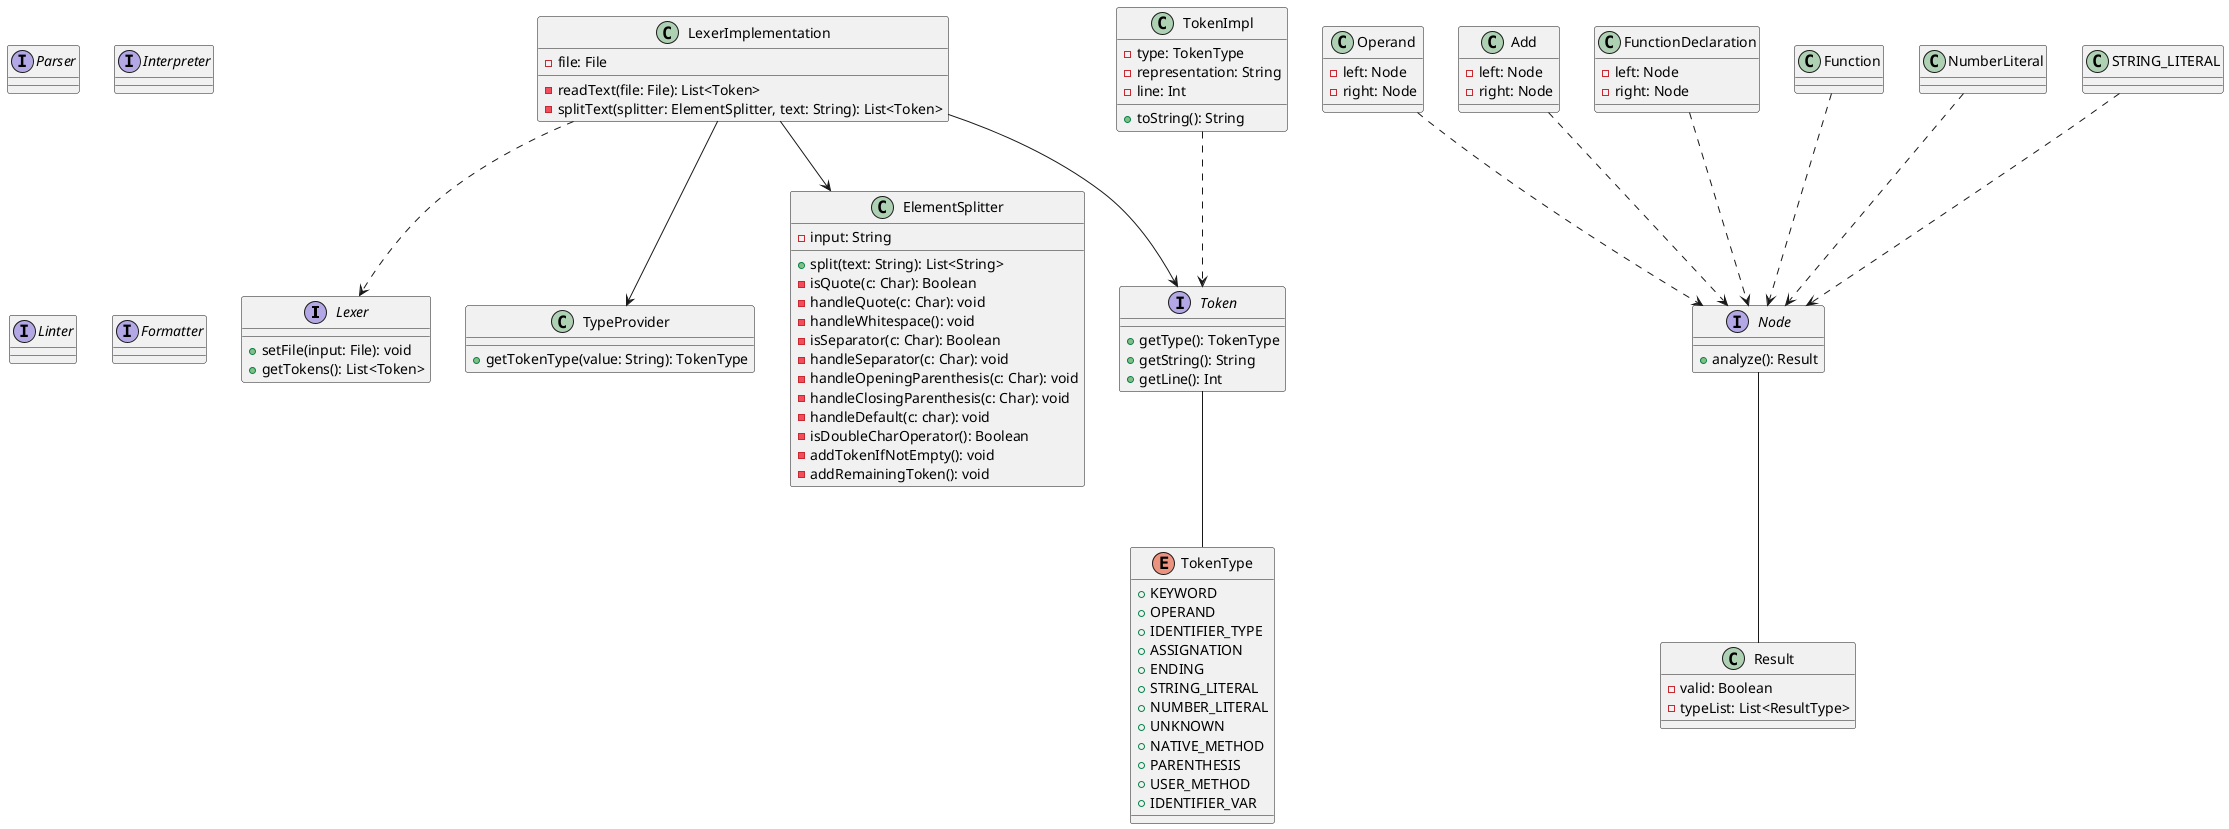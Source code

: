 @startuml

interface Lexer {
+ setFile(input: File): void
+ getTokens(): List<Token>
}

interface Token {
+ getType(): TokenType
+ getString(): String
+ getLine(): Int
}

class TokenImpl {
- type: TokenType
- representation: String
- line: Int
+ toString(): String
}

enum TokenType {
+ KEYWORD
+ OPERAND
+ IDENTIFIER_TYPE
+ ASSIGNATION
+ ENDING
+ STRING_LITERAL
+ NUMBER_LITERAL
+ UNKNOWN
+ NATIVE_METHOD
+ PARENTHESIS
+ USER_METHOD
+ IDENTIFIER_VAR
}

class TypeProvider {
+ getTokenType(value: String): TokenType
}

class LexerImplementation {
- file: File
- readText(file: File): List<Token>
- splitText(splitter: ElementSplitter, text: String): List<Token>
}

class ElementSplitter {
- input: String
+ split(text: String): List<String>
- isQuote(c: Char): Boolean
- handleQuote(c: Char): void
- handleWhitespace(): void
- isSeparator(c: Char): Boolean
- handleSeparator(c: Char): void
- handleOpeningParenthesis(c: Char): void
- handleClosingParenthesis(c: Char): void
- handleDefault(c: char): void
- isDoubleCharOperator(): Boolean
- addTokenIfNotEmpty(): void
- addRemainingToken(): void
}

interface Parser {
}

interface Interpreter {
}

interface Linter {
}

interface Formatter {
}

interface Node {
+analyze(): Result
}

class Result {
-valid: Boolean
-typeList: List<ResultType>
}

class Operand {
-left: Node
-right: Node
}

class Add {
-left: Node
-right: Node
}

class FunctionDeclaration {
-left: Node
-right: Node
}

class Function {
}

class NumberLiteral {
}
class STRING_LITERAL {
}

LexerImplementation ..> Lexer
LexerImplementation --> ElementSplitter
LexerImplementation --> TypeProvider
LexerImplementation --> Token
TokenImpl ..> Token
Token -- TokenType
Node -- Result
Operand ..> Node
Add ..> Node
FunctionDeclaration ..> Node
Function ..> Node
NumberLiteral ..> Node
STRING_LITERAL ..> Node

@enduml
